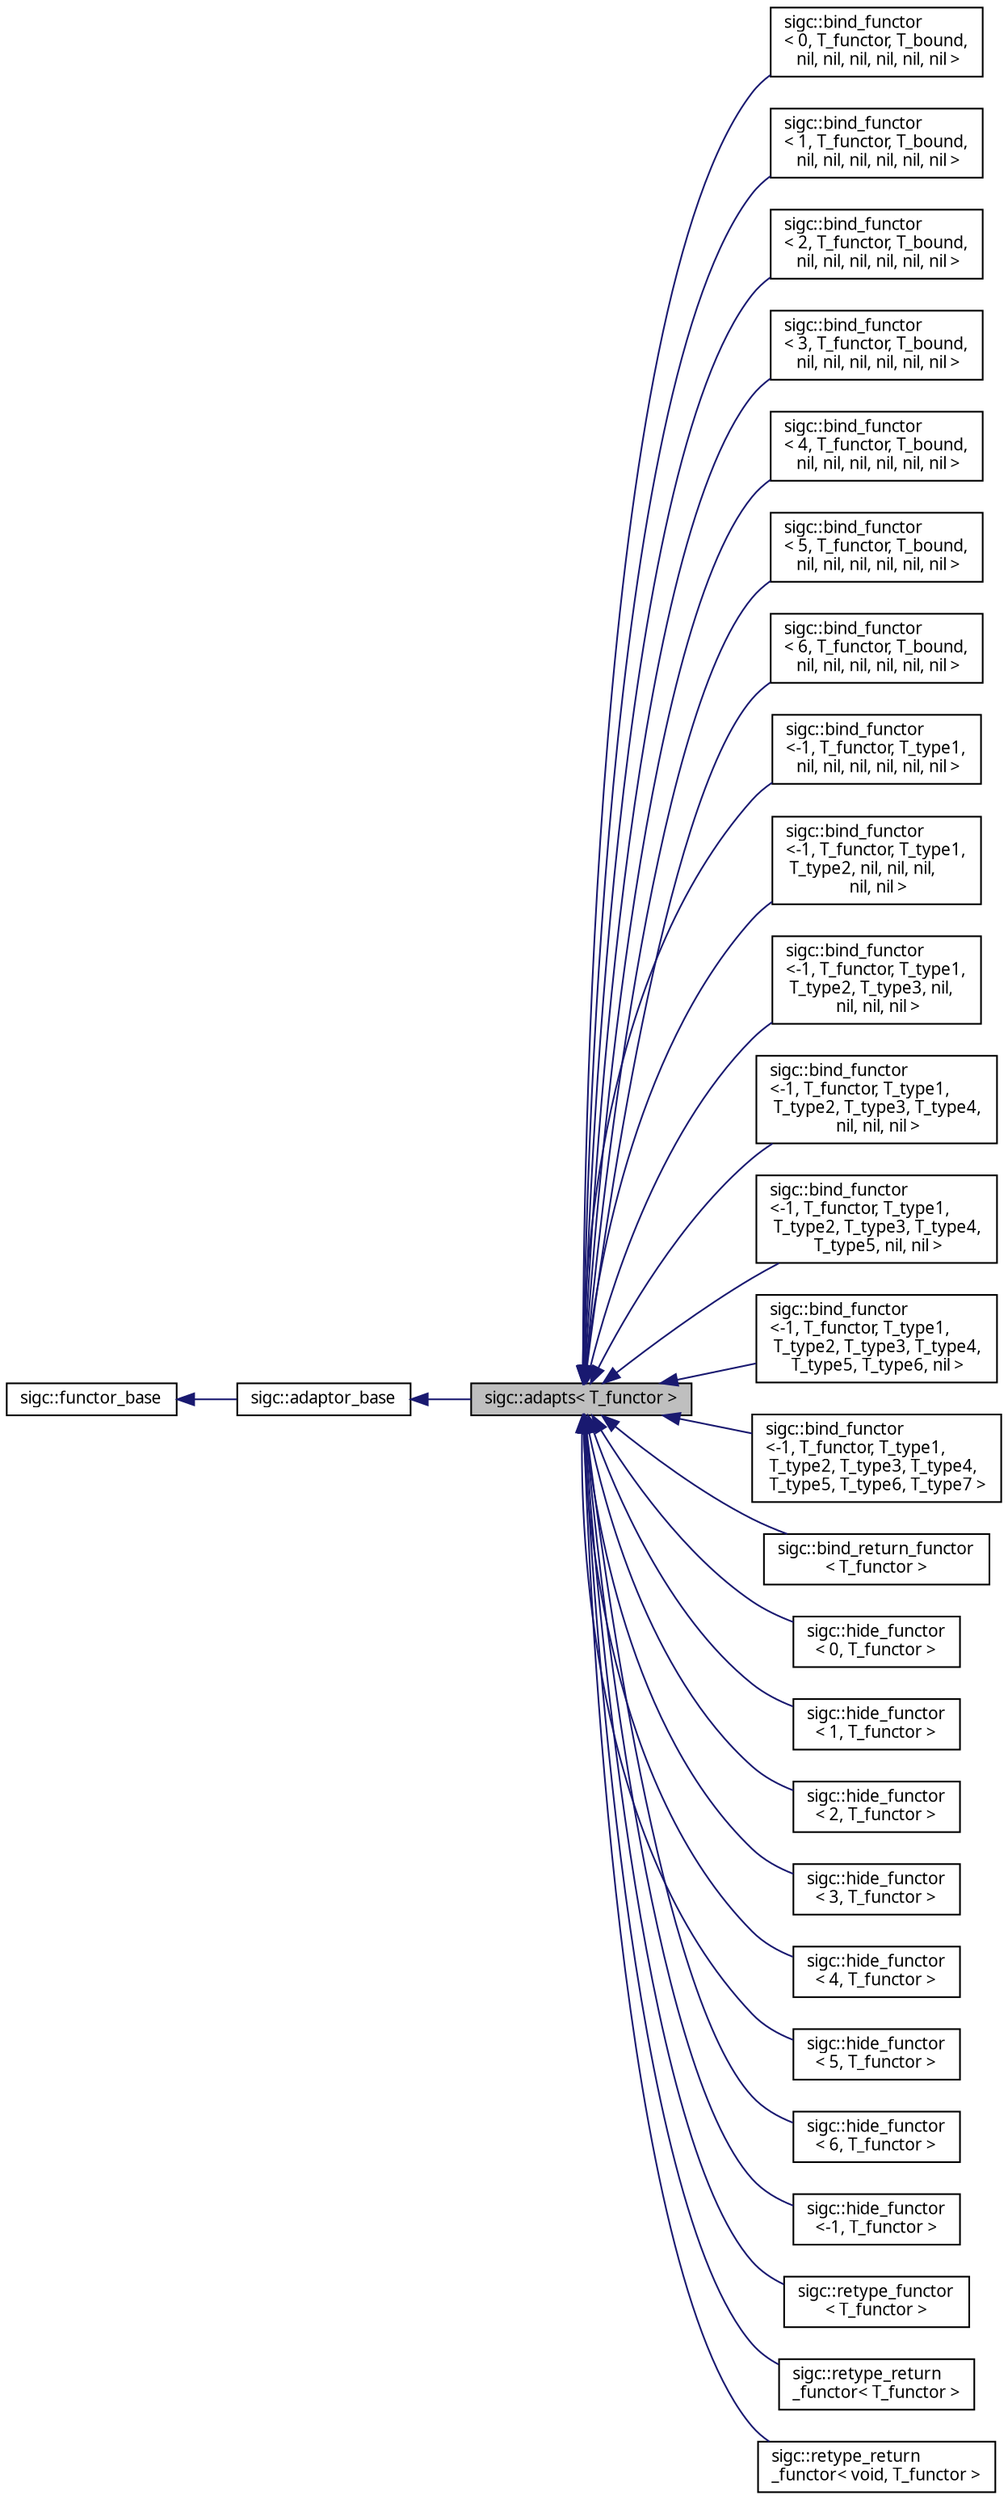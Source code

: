 digraph "sigc::adapts&lt; T_functor &gt;"
{
  edge [fontname="Sans",fontsize="10",labelfontname="Sans",labelfontsize="10"];
  node [fontname="Sans",fontsize="10",shape=record];
  rankdir="LR";
  Node1 [label="sigc::adapts\< T_functor \>",height=0.2,width=0.4,color="black", fillcolor="grey75", style="filled" fontcolor="black"];
  Node2 -> Node1 [dir="back",color="midnightblue",fontsize="10",style="solid",fontname="Sans"];
  Node2 [label="sigc::adaptor_base",height=0.2,width=0.4,color="black", fillcolor="white", style="filled",URL="$structsigc_1_1adaptor__base.html",tooltip="A hint to the compiler."];
  Node3 -> Node2 [dir="back",color="midnightblue",fontsize="10",style="solid",fontname="Sans"];
  Node3 [label="sigc::functor_base",height=0.2,width=0.4,color="black", fillcolor="white", style="filled",URL="$structsigc_1_1functor__base.html",tooltip="A hint to the compiler."];
  Node1 -> Node4 [dir="back",color="midnightblue",fontsize="10",style="solid",fontname="Sans"];
  Node4 [label="sigc::bind_functor\l\< 0, T_functor, T_bound,\l nil, nil, nil, nil, nil, nil \>",height=0.2,width=0.4,color="black", fillcolor="white", style="filled",URL="$structsigc_1_1bind__functor_3_010_00_01T__functor_00_01T__bound_00_01nil_00_01nil_00_01nil_00_01nil_00_01nil_00_01nil_01_4.html",tooltip="Adaptor that binds an argument to the wrapped functor."];
  Node1 -> Node5 [dir="back",color="midnightblue",fontsize="10",style="solid",fontname="Sans"];
  Node5 [label="sigc::bind_functor\l\< 1, T_functor, T_bound,\l nil, nil, nil, nil, nil, nil \>",height=0.2,width=0.4,color="black", fillcolor="white", style="filled",URL="$structsigc_1_1bind__functor_3_011_00_01T__functor_00_01T__bound_00_01nil_00_01nil_00_01nil_00_01nil_00_01nil_00_01nil_01_4.html",tooltip="Adaptor that binds an argument to the wrapped functor."];
  Node1 -> Node6 [dir="back",color="midnightblue",fontsize="10",style="solid",fontname="Sans"];
  Node6 [label="sigc::bind_functor\l\< 2, T_functor, T_bound,\l nil, nil, nil, nil, nil, nil \>",height=0.2,width=0.4,color="black", fillcolor="white", style="filled",URL="$structsigc_1_1bind__functor_3_012_00_01T__functor_00_01T__bound_00_01nil_00_01nil_00_01nil_00_01nil_00_01nil_00_01nil_01_4.html",tooltip="Adaptor that binds an argument to the wrapped functor."];
  Node1 -> Node7 [dir="back",color="midnightblue",fontsize="10",style="solid",fontname="Sans"];
  Node7 [label="sigc::bind_functor\l\< 3, T_functor, T_bound,\l nil, nil, nil, nil, nil, nil \>",height=0.2,width=0.4,color="black", fillcolor="white", style="filled",URL="$structsigc_1_1bind__functor_3_013_00_01T__functor_00_01T__bound_00_01nil_00_01nil_00_01nil_00_01nil_00_01nil_00_01nil_01_4.html",tooltip="Adaptor that binds an argument to the wrapped functor."];
  Node1 -> Node8 [dir="back",color="midnightblue",fontsize="10",style="solid",fontname="Sans"];
  Node8 [label="sigc::bind_functor\l\< 4, T_functor, T_bound,\l nil, nil, nil, nil, nil, nil \>",height=0.2,width=0.4,color="black", fillcolor="white", style="filled",URL="$structsigc_1_1bind__functor_3_014_00_01T__functor_00_01T__bound_00_01nil_00_01nil_00_01nil_00_01nil_00_01nil_00_01nil_01_4.html",tooltip="Adaptor that binds an argument to the wrapped functor."];
  Node1 -> Node9 [dir="back",color="midnightblue",fontsize="10",style="solid",fontname="Sans"];
  Node9 [label="sigc::bind_functor\l\< 5, T_functor, T_bound,\l nil, nil, nil, nil, nil, nil \>",height=0.2,width=0.4,color="black", fillcolor="white", style="filled",URL="$structsigc_1_1bind__functor_3_015_00_01T__functor_00_01T__bound_00_01nil_00_01nil_00_01nil_00_01nil_00_01nil_00_01nil_01_4.html",tooltip="Adaptor that binds an argument to the wrapped functor."];
  Node1 -> Node10 [dir="back",color="midnightblue",fontsize="10",style="solid",fontname="Sans"];
  Node10 [label="sigc::bind_functor\l\< 6, T_functor, T_bound,\l nil, nil, nil, nil, nil, nil \>",height=0.2,width=0.4,color="black", fillcolor="white", style="filled",URL="$structsigc_1_1bind__functor_3_016_00_01T__functor_00_01T__bound_00_01nil_00_01nil_00_01nil_00_01nil_00_01nil_00_01nil_01_4.html",tooltip="Adaptor that binds an argument to the wrapped functor."];
  Node1 -> Node11 [dir="back",color="midnightblue",fontsize="10",style="solid",fontname="Sans"];
  Node11 [label="sigc::bind_functor\l\<-1, T_functor, T_type1,\l nil, nil, nil, nil, nil, nil \>",height=0.2,width=0.4,color="black", fillcolor="white", style="filled",URL="$structsigc_1_1bind__functor_3-1_00_01T__functor_00_01T__type1_00_01nil_00_01nil_00_01nil_00_01nil_00_01nil_00_01nil_01_4.html",tooltip="Adaptor that binds 1 argument(s) to the wrapped functor."];
  Node1 -> Node12 [dir="back",color="midnightblue",fontsize="10",style="solid",fontname="Sans"];
  Node12 [label="sigc::bind_functor\l\<-1, T_functor, T_type1,\l T_type2, nil, nil, nil,\l nil, nil \>",height=0.2,width=0.4,color="black", fillcolor="white", style="filled",URL="$structsigc_1_1bind__functor_3-1_00_01T__functor_00_01T__type1_00_01T__type2_00_01nil_00_01nil_00_01nil_00_01nil_00_01nil_01_4.html",tooltip="Adaptor that binds 2 argument(s) to the wrapped functor."];
  Node1 -> Node13 [dir="back",color="midnightblue",fontsize="10",style="solid",fontname="Sans"];
  Node13 [label="sigc::bind_functor\l\<-1, T_functor, T_type1,\l T_type2, T_type3, nil,\l nil, nil, nil \>",height=0.2,width=0.4,color="black", fillcolor="white", style="filled",URL="$structsigc_1_1bind__functor_3-1_00_01T__functor_00_01T__type1_00_01T__type2_00_01T__type3_00_01n6d14effad731c8dfead9984e87967108.html",tooltip="Adaptor that binds 3 argument(s) to the wrapped functor."];
  Node1 -> Node14 [dir="back",color="midnightblue",fontsize="10",style="solid",fontname="Sans"];
  Node14 [label="sigc::bind_functor\l\<-1, T_functor, T_type1,\l T_type2, T_type3, T_type4,\l nil, nil, nil \>",height=0.2,width=0.4,color="black", fillcolor="white", style="filled",URL="$structsigc_1_1bind__functor_3-1_00_01T__functor_00_01T__type1_00_01T__type2_00_01T__type3_00_01T8abd615cc403946700f41917bb90042c.html",tooltip="Adaptor that binds 4 argument(s) to the wrapped functor."];
  Node1 -> Node15 [dir="back",color="midnightblue",fontsize="10",style="solid",fontname="Sans"];
  Node15 [label="sigc::bind_functor\l\<-1, T_functor, T_type1,\l T_type2, T_type3, T_type4,\l T_type5, nil, nil \>",height=0.2,width=0.4,color="black", fillcolor="white", style="filled",URL="$structsigc_1_1bind__functor_3-1_00_01T__functor_00_01T__type1_00_01T__type2_00_01T__type3_00_01Tf230465d8da8d21a2da815d7eb05b413.html",tooltip="Adaptor that binds 5 argument(s) to the wrapped functor."];
  Node1 -> Node16 [dir="back",color="midnightblue",fontsize="10",style="solid",fontname="Sans"];
  Node16 [label="sigc::bind_functor\l\<-1, T_functor, T_type1,\l T_type2, T_type3, T_type4,\l T_type5, T_type6, nil \>",height=0.2,width=0.4,color="black", fillcolor="white", style="filled",URL="$structsigc_1_1bind__functor_3-1_00_01T__functor_00_01T__type1_00_01T__type2_00_01T__type3_00_01T5d526f12c92849dac4a70f282eec9dc2.html",tooltip="Adaptor that binds 6 argument(s) to the wrapped functor."];
  Node1 -> Node17 [dir="back",color="midnightblue",fontsize="10",style="solid",fontname="Sans"];
  Node17 [label="sigc::bind_functor\l\<-1, T_functor, T_type1,\l T_type2, T_type3, T_type4,\l T_type5, T_type6, T_type7 \>",height=0.2,width=0.4,color="black", fillcolor="white", style="filled",URL="$structsigc_1_1bind__functor_3-1_00_01T__functor_00_01T__type1_00_01T__type2_00_01T__type3_00_01T1564029be5092b4f54029884f8072971.html",tooltip="Adaptor that binds 7 argument(s) to the wrapped functor."];
  Node1 -> Node18 [dir="back",color="midnightblue",fontsize="10",style="solid",fontname="Sans"];
  Node18 [label="sigc::bind_return_functor\l\< T_functor \>",height=0.2,width=0.4,color="black", fillcolor="white", style="filled",URL="$structsigc_1_1bind__return__functor.html",tooltip="Adaptor that fixes the return value of the wrapped functor."];
  Node1 -> Node19 [dir="back",color="midnightblue",fontsize="10",style="solid",fontname="Sans"];
  Node19 [label="sigc::hide_functor\l\< 0, T_functor \>",height=0.2,width=0.4,color="black", fillcolor="white", style="filled",URL="$structsigc_1_1hide__functor_3_010_00_01T__functor_01_4.html",tooltip="Adaptor that adds a dummy parameter to the wrapped functor."];
  Node1 -> Node20 [dir="back",color="midnightblue",fontsize="10",style="solid",fontname="Sans"];
  Node20 [label="sigc::hide_functor\l\< 1, T_functor \>",height=0.2,width=0.4,color="black", fillcolor="white", style="filled",URL="$structsigc_1_1hide__functor_3_011_00_01T__functor_01_4.html",tooltip="Adaptor that adds a dummy parameter to the wrapped functor."];
  Node1 -> Node21 [dir="back",color="midnightblue",fontsize="10",style="solid",fontname="Sans"];
  Node21 [label="sigc::hide_functor\l\< 2, T_functor \>",height=0.2,width=0.4,color="black", fillcolor="white", style="filled",URL="$structsigc_1_1hide__functor_3_012_00_01T__functor_01_4.html",tooltip="Adaptor that adds a dummy parameter to the wrapped functor."];
  Node1 -> Node22 [dir="back",color="midnightblue",fontsize="10",style="solid",fontname="Sans"];
  Node22 [label="sigc::hide_functor\l\< 3, T_functor \>",height=0.2,width=0.4,color="black", fillcolor="white", style="filled",URL="$structsigc_1_1hide__functor_3_013_00_01T__functor_01_4.html",tooltip="Adaptor that adds a dummy parameter to the wrapped functor."];
  Node1 -> Node23 [dir="back",color="midnightblue",fontsize="10",style="solid",fontname="Sans"];
  Node23 [label="sigc::hide_functor\l\< 4, T_functor \>",height=0.2,width=0.4,color="black", fillcolor="white", style="filled",URL="$structsigc_1_1hide__functor_3_014_00_01T__functor_01_4.html",tooltip="Adaptor that adds a dummy parameter to the wrapped functor."];
  Node1 -> Node24 [dir="back",color="midnightblue",fontsize="10",style="solid",fontname="Sans"];
  Node24 [label="sigc::hide_functor\l\< 5, T_functor \>",height=0.2,width=0.4,color="black", fillcolor="white", style="filled",URL="$structsigc_1_1hide__functor_3_015_00_01T__functor_01_4.html",tooltip="Adaptor that adds a dummy parameter to the wrapped functor."];
  Node1 -> Node25 [dir="back",color="midnightblue",fontsize="10",style="solid",fontname="Sans"];
  Node25 [label="sigc::hide_functor\l\< 6, T_functor \>",height=0.2,width=0.4,color="black", fillcolor="white", style="filled",URL="$structsigc_1_1hide__functor_3_016_00_01T__functor_01_4.html",tooltip="Adaptor that adds a dummy parameter to the wrapped functor."];
  Node1 -> Node26 [dir="back",color="midnightblue",fontsize="10",style="solid",fontname="Sans"];
  Node26 [label="sigc::hide_functor\l\<-1, T_functor \>",height=0.2,width=0.4,color="black", fillcolor="white", style="filled",URL="$structsigc_1_1hide__functor_3-1_00_01T__functor_01_4.html",tooltip="Adaptor that adds a dummy parameter to the wrapped functor."];
  Node1 -> Node27 [dir="back",color="midnightblue",fontsize="10",style="solid",fontname="Sans"];
  Node27 [label="sigc::retype_functor\l\< T_functor \>",height=0.2,width=0.4,color="black", fillcolor="white", style="filled",URL="$structsigc_1_1retype__functor.html",tooltip="Adaptor that performs C-style casts on the parameters passed on to the functor."];
  Node1 -> Node28 [dir="back",color="midnightblue",fontsize="10",style="solid",fontname="Sans"];
  Node28 [label="sigc::retype_return\l_functor\< T_functor \>",height=0.2,width=0.4,color="black", fillcolor="white", style="filled",URL="$structsigc_1_1retype__return__functor.html",tooltip="Adaptor that performs a C-style cast on the return value of a functor."];
  Node1 -> Node29 [dir="back",color="midnightblue",fontsize="10",style="solid",fontname="Sans"];
  Node29 [label="sigc::retype_return\l_functor\< void, T_functor \>",height=0.2,width=0.4,color="black", fillcolor="white", style="filled",URL="$structsigc_1_1retype__return__functor_3_01void_00_01T__functor_01_4.html",tooltip="Adaptor that performs a C-style cast on the return value of a functor."];
}
